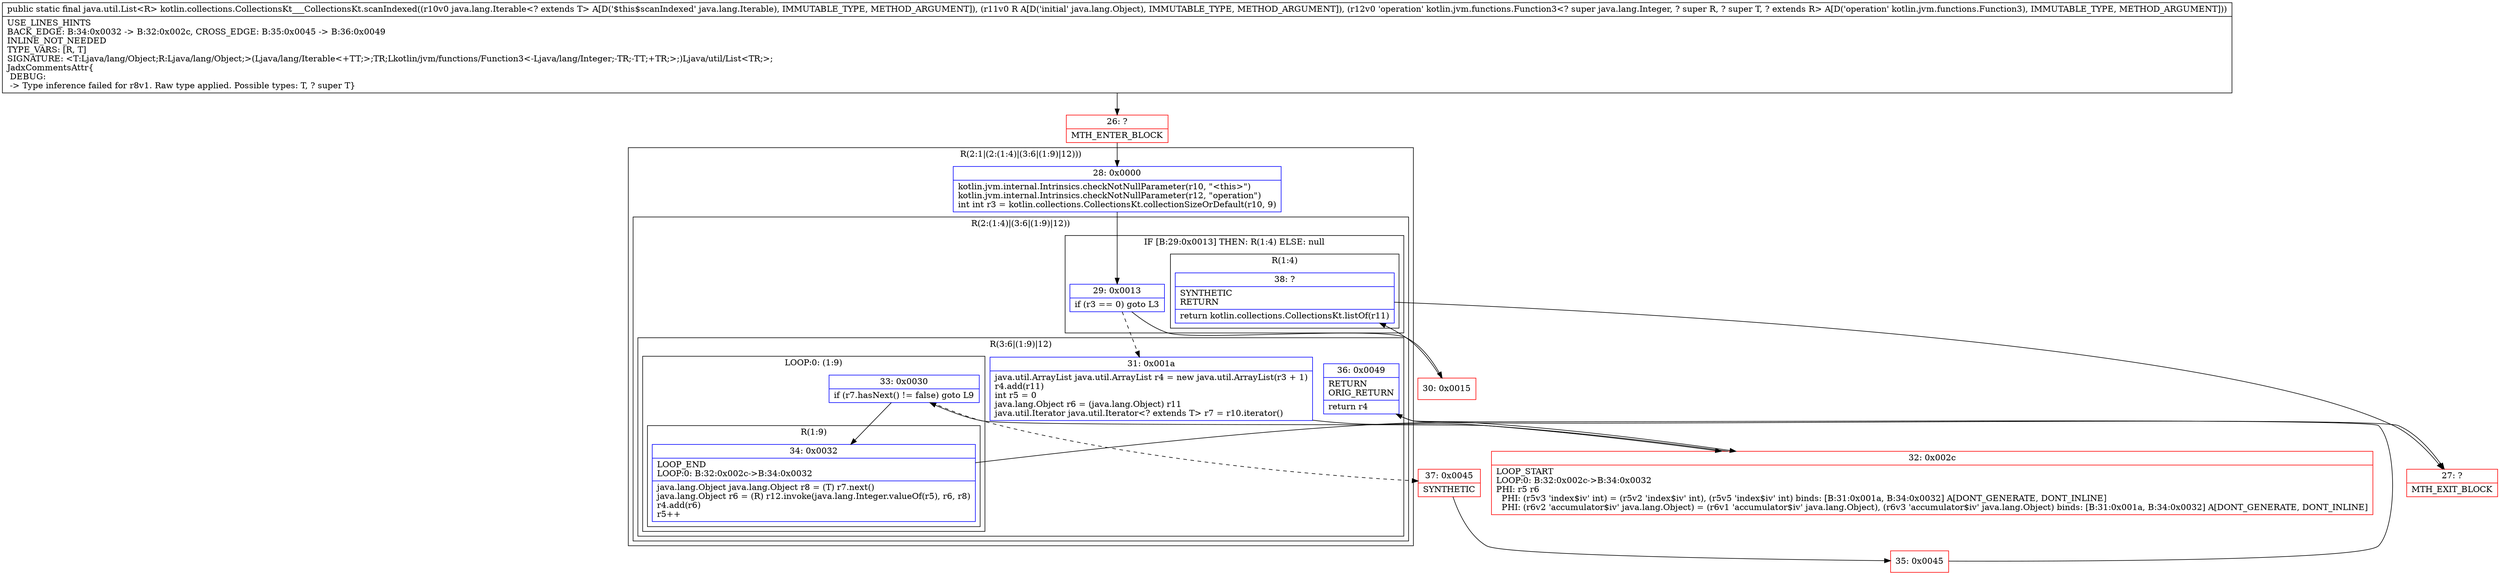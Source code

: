 digraph "CFG forkotlin.collections.CollectionsKt___CollectionsKt.scanIndexed(Ljava\/lang\/Iterable;Ljava\/lang\/Object;Lkotlin\/jvm\/functions\/Function3;)Ljava\/util\/List;" {
subgraph cluster_Region_2021012901 {
label = "R(2:1|(2:(1:4)|(3:6|(1:9)|12)))";
node [shape=record,color=blue];
Node_28 [shape=record,label="{28\:\ 0x0000|kotlin.jvm.internal.Intrinsics.checkNotNullParameter(r10, \"\<this\>\")\lkotlin.jvm.internal.Intrinsics.checkNotNullParameter(r12, \"operation\")\lint int r3 = kotlin.collections.CollectionsKt.collectionSizeOrDefault(r10, 9)\l}"];
subgraph cluster_Region_2008622527 {
label = "R(2:(1:4)|(3:6|(1:9)|12))";
node [shape=record,color=blue];
subgraph cluster_IfRegion_7874763 {
label = "IF [B:29:0x0013] THEN: R(1:4) ELSE: null";
node [shape=record,color=blue];
Node_29 [shape=record,label="{29\:\ 0x0013|if (r3 == 0) goto L3\l}"];
subgraph cluster_Region_2064885935 {
label = "R(1:4)";
node [shape=record,color=blue];
Node_38 [shape=record,label="{38\:\ ?|SYNTHETIC\lRETURN\l|return kotlin.collections.CollectionsKt.listOf(r11)\l}"];
}
}
subgraph cluster_Region_1799272491 {
label = "R(3:6|(1:9)|12)";
node [shape=record,color=blue];
Node_31 [shape=record,label="{31\:\ 0x001a|java.util.ArrayList java.util.ArrayList r4 = new java.util.ArrayList(r3 + 1)\lr4.add(r11)\lint r5 = 0\ljava.lang.Object r6 = (java.lang.Object) r11\ljava.util.Iterator java.util.Iterator\<? extends T\> r7 = r10.iterator()\l}"];
subgraph cluster_LoopRegion_373258306 {
label = "LOOP:0: (1:9)";
node [shape=record,color=blue];
Node_33 [shape=record,label="{33\:\ 0x0030|if (r7.hasNext() != false) goto L9\l}"];
subgraph cluster_Region_1596831007 {
label = "R(1:9)";
node [shape=record,color=blue];
Node_34 [shape=record,label="{34\:\ 0x0032|LOOP_END\lLOOP:0: B:32:0x002c\-\>B:34:0x0032\l|java.lang.Object java.lang.Object r8 = (T) r7.next()\ljava.lang.Object r6 = (R) r12.invoke(java.lang.Integer.valueOf(r5), r6, r8)\lr4.add(r6)\lr5++\l}"];
}
}
Node_36 [shape=record,label="{36\:\ 0x0049|RETURN\lORIG_RETURN\l|return r4\l}"];
}
}
}
Node_26 [shape=record,color=red,label="{26\:\ ?|MTH_ENTER_BLOCK\l}"];
Node_30 [shape=record,color=red,label="{30\:\ 0x0015}"];
Node_27 [shape=record,color=red,label="{27\:\ ?|MTH_EXIT_BLOCK\l}"];
Node_32 [shape=record,color=red,label="{32\:\ 0x002c|LOOP_START\lLOOP:0: B:32:0x002c\-\>B:34:0x0032\lPHI: r5 r6 \l  PHI: (r5v3 'index$iv' int) = (r5v2 'index$iv' int), (r5v5 'index$iv' int) binds: [B:31:0x001a, B:34:0x0032] A[DONT_GENERATE, DONT_INLINE]\l  PHI: (r6v2 'accumulator$iv' java.lang.Object) = (r6v1 'accumulator$iv' java.lang.Object), (r6v3 'accumulator$iv' java.lang.Object) binds: [B:31:0x001a, B:34:0x0032] A[DONT_GENERATE, DONT_INLINE]\l}"];
Node_37 [shape=record,color=red,label="{37\:\ 0x0045|SYNTHETIC\l}"];
Node_35 [shape=record,color=red,label="{35\:\ 0x0045}"];
MethodNode[shape=record,label="{public static final java.util.List\<R\> kotlin.collections.CollectionsKt___CollectionsKt.scanIndexed((r10v0 java.lang.Iterable\<? extends T\> A[D('$this$scanIndexed' java.lang.Iterable), IMMUTABLE_TYPE, METHOD_ARGUMENT]), (r11v0 R A[D('initial' java.lang.Object), IMMUTABLE_TYPE, METHOD_ARGUMENT]), (r12v0 'operation' kotlin.jvm.functions.Function3\<? super java.lang.Integer, ? super R, ? super T, ? extends R\> A[D('operation' kotlin.jvm.functions.Function3), IMMUTABLE_TYPE, METHOD_ARGUMENT]))  | USE_LINES_HINTS\lBACK_EDGE: B:34:0x0032 \-\> B:32:0x002c, CROSS_EDGE: B:35:0x0045 \-\> B:36:0x0049\lINLINE_NOT_NEEDED\lTYPE_VARS: [R, T]\lSIGNATURE: \<T:Ljava\/lang\/Object;R:Ljava\/lang\/Object;\>(Ljava\/lang\/Iterable\<+TT;\>;TR;Lkotlin\/jvm\/functions\/Function3\<\-Ljava\/lang\/Integer;\-TR;\-TT;+TR;\>;)Ljava\/util\/List\<TR;\>;\lJadxCommentsAttr\{\l DEBUG: \l \-\> Type inference failed for r8v1. Raw type applied. Possible types: T, ? super T\}\l}"];
MethodNode -> Node_26;Node_28 -> Node_29;
Node_29 -> Node_30;
Node_29 -> Node_31[style=dashed];
Node_38 -> Node_27;
Node_31 -> Node_32;
Node_33 -> Node_34;
Node_33 -> Node_37[style=dashed];
Node_34 -> Node_32;
Node_36 -> Node_27;
Node_26 -> Node_28;
Node_30 -> Node_38;
Node_32 -> Node_33;
Node_37 -> Node_35;
Node_35 -> Node_36;
}

